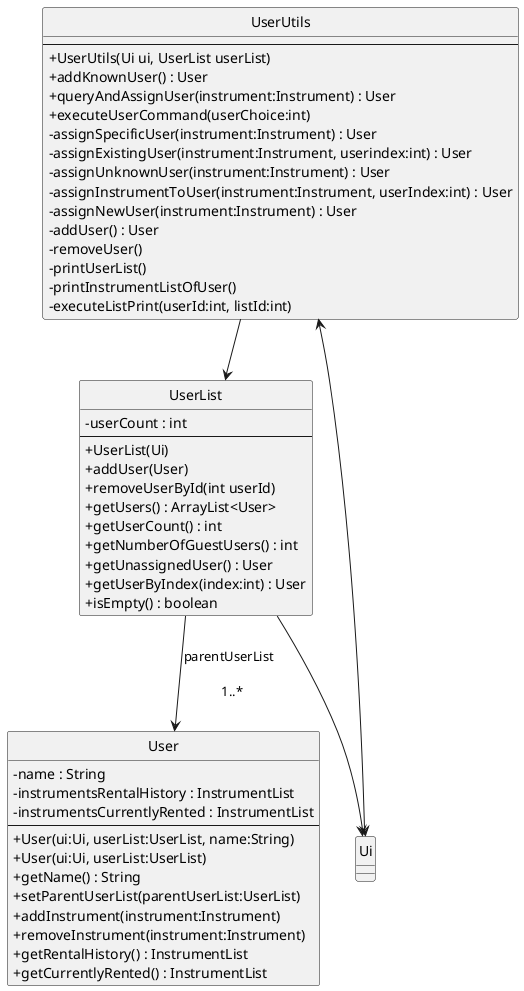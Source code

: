 @startuml
hide circle
skinparam classAttributeIconSize 0
class UserUtils {
    --
    + UserUtils(Ui ui, UserList userList)
    + addKnownUser() : User
    + queryAndAssignUser(instrument:Instrument) : User
    + executeUserCommand(userChoice:int)
    - assignSpecificUser(instrument:Instrument) : User
    - assignExistingUser(instrument:Instrument, userindex:int) : User
    - assignUnknownUser(instrument:Instrument) : User
    - assignInstrumentToUser(instrument:Instrument, userIndex:int) : User
    - assignNewUser(instrument:Instrument) : User
    - addUser() : User
    - removeUser()
    - printUserList()
    - printInstrumentListOfUser()
    - executeListPrint(userId:int, listId:int)
}

class UserList {
    - userCount : int
    --
    + UserList(Ui)
    + addUser(User)
    + removeUserById(int userId)
    + getUsers() : ArrayList<User>
    + getUserCount() : int
    + getNumberOfGuestUsers() : int
    + getUnassignedUser() : User
    + getUserByIndex(index:int) : User
    + isEmpty() : boolean
}

class User {
    - name : String
    - instrumentsRentalHistory : InstrumentList
    - instrumentsCurrentlyRented : InstrumentList
    --
    + User(ui:Ui, userList:UserList, name:String)
    + User(ui:Ui, userList:UserList)
    + getName() : String
    + setParentUserList(parentUserList:UserList)
    + addInstrument(instrument:Instrument)
    + removeInstrument(instrument:Instrument)
    + getRentalHistory() : InstrumentList
    + getCurrentlyRented() : InstrumentList
}
UserUtils <--> Ui
UserUtils --> UserList
UserList --> Ui

UserList --> User : parentUserList \n\n 1..*
@enduml